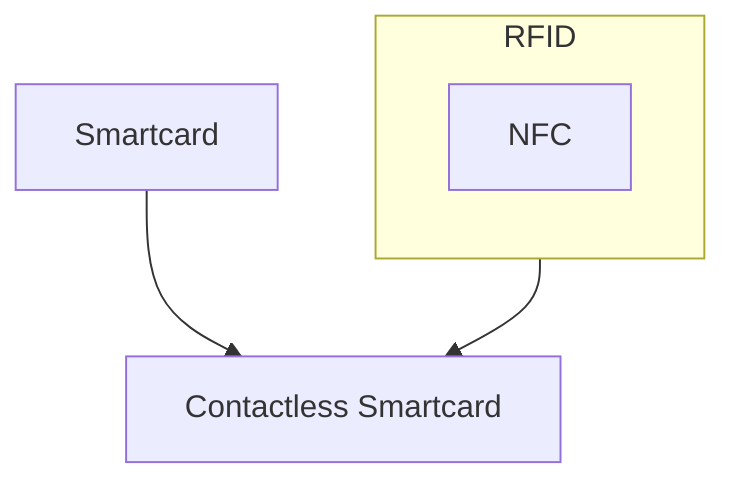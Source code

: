 flowchart TD
    subgraph RFID
        B[NFC]
    end
    Smartcard --> CSC
    RFID --> CSC["Contactless Smartcard"]